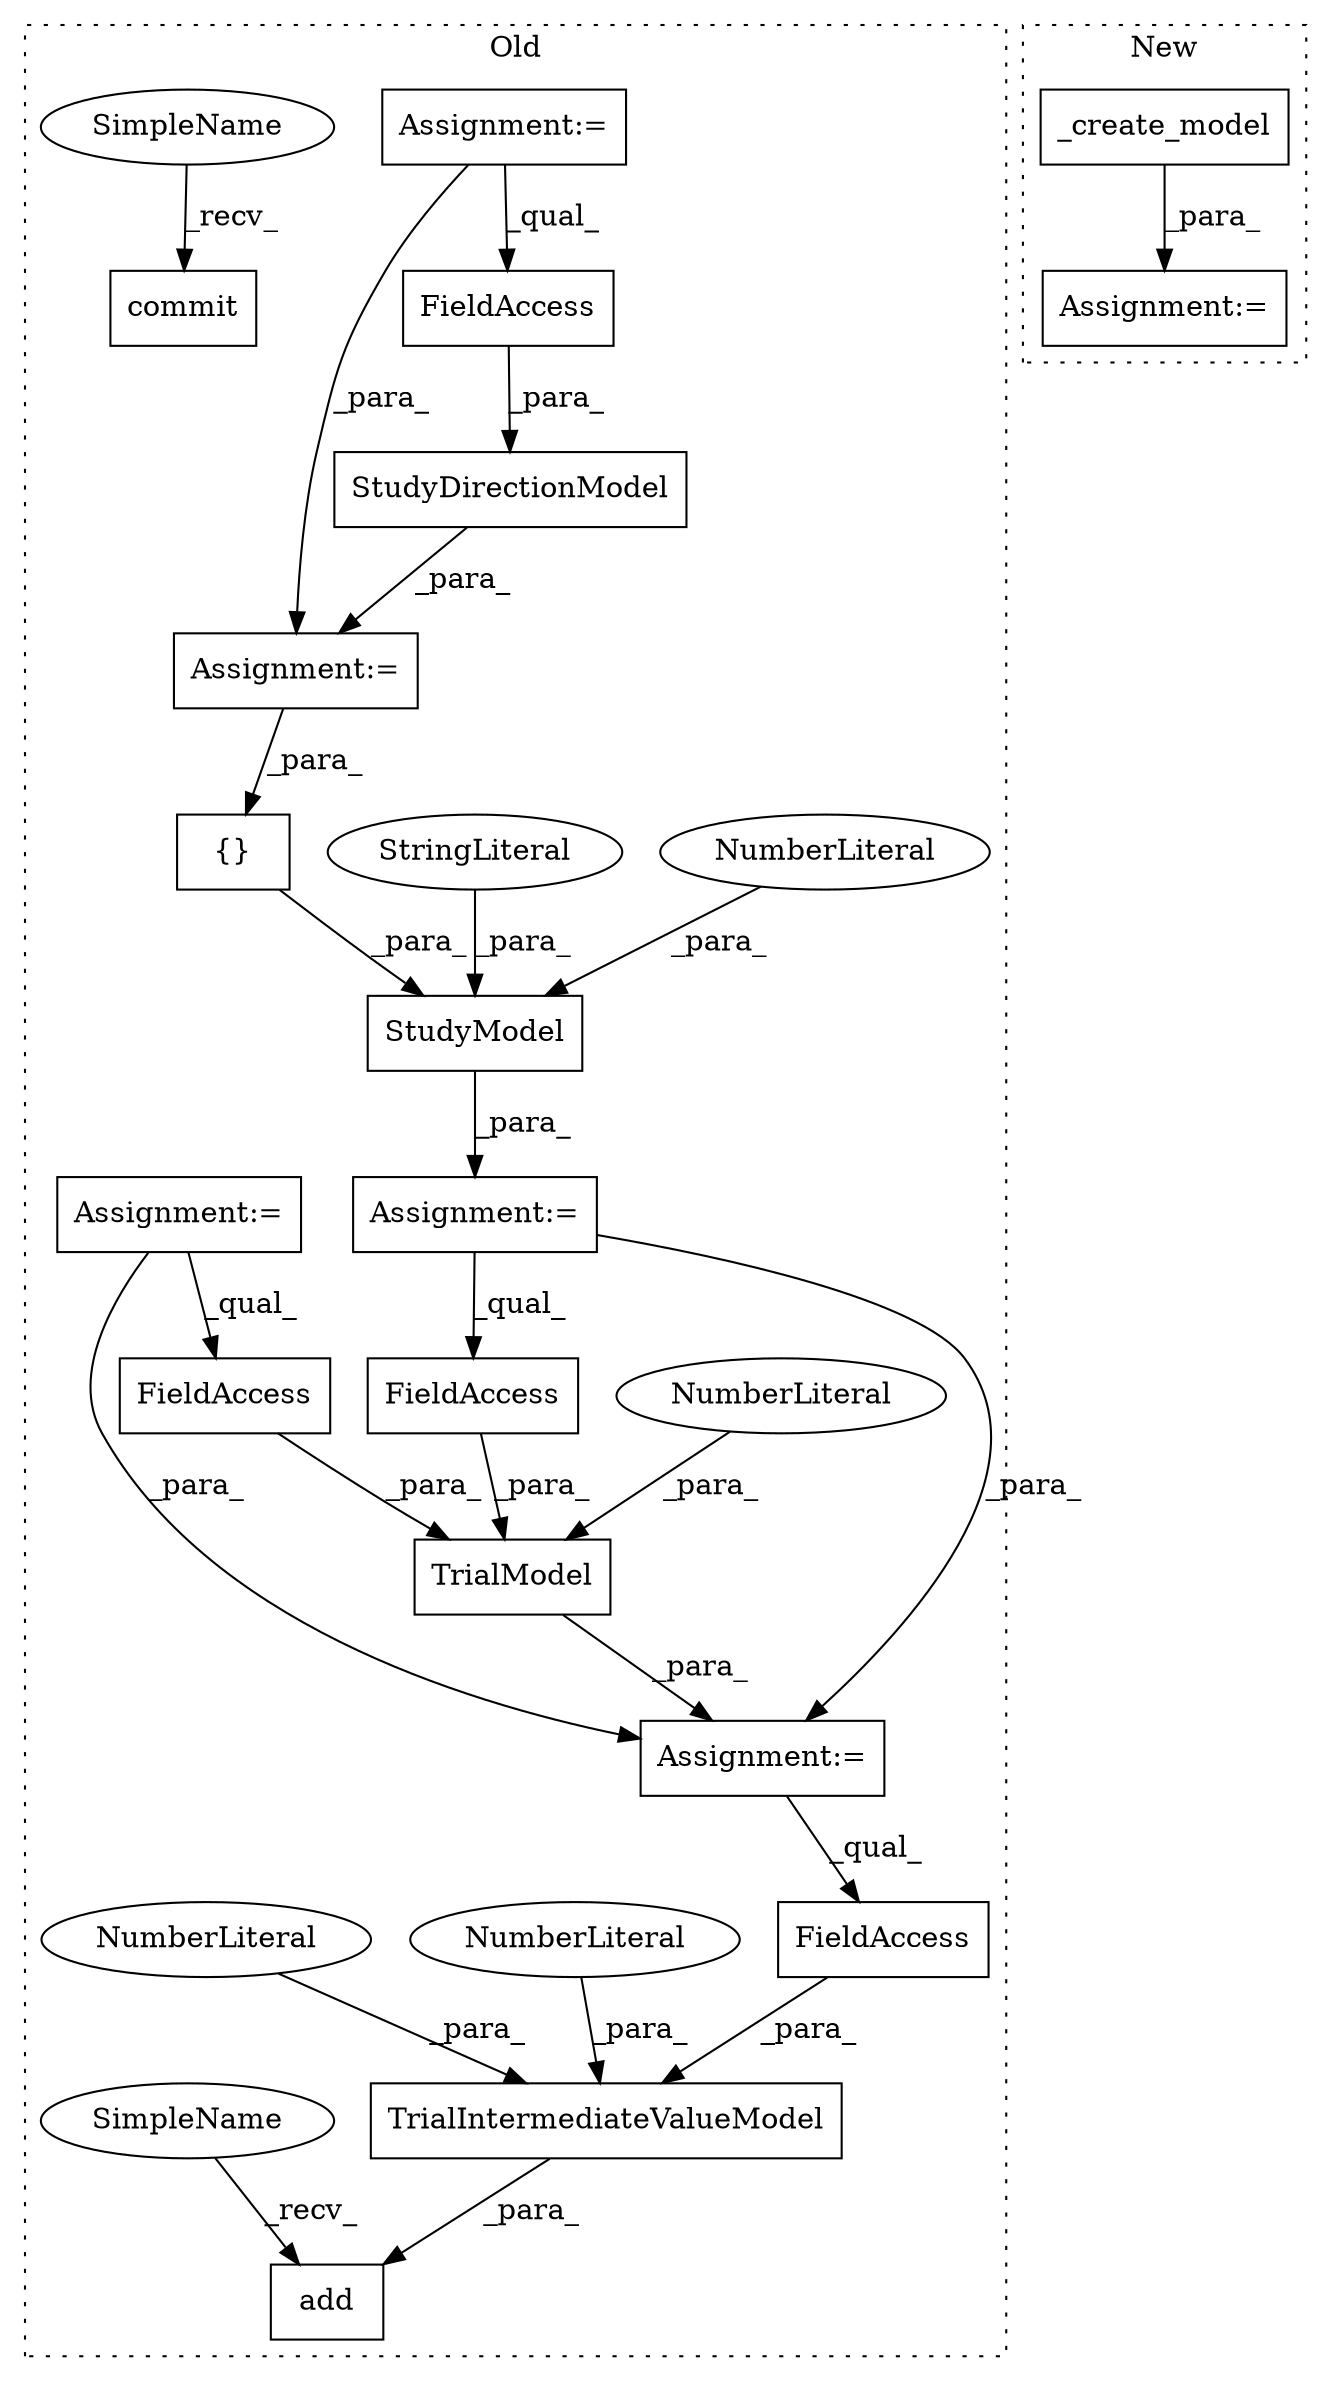 digraph G {
subgraph cluster0 {
1 [label="{}" a="4" s="27287,27297" l="1,1" shape="box"];
3 [label="Assignment:=" a="7" s="27251" l="1" shape="box"];
4 [label="add" a="32" s="27373,27425" l="4,1" shape="box"];
5 [label="StudyDirectionModel" a="32" s="27196,27239" l="20,1" shape="box"];
6 [label="StudyModel" a="32" s="27252,27298" l="11,1" shape="box"];
7 [label="NumberLiteral" a="34" s="27263" l="1" shape="ellipse"];
8 [label="FieldAccess" a="22" s="27405" l="14" shape="box"];
9 [label="StringLiteral" a="45" s="27265" l="12" shape="ellipse"];
10 [label="FieldAccess" a="22" s="27216" l="23" shape="box"];
11 [label="FieldAccess" a="22" s="27324" l="14" shape="box"];
12 [label="Assignment:=" a="7" s="26761" l="14" shape="box"];
14 [label="Assignment:=" a="7" s="27195" l="1" shape="box"];
15 [label="commit" a="32" s="27440" l="8" shape="box"];
16 [label="TrialModel" a="32" s="27311,27358" l="11,1" shape="box"];
17 [label="NumberLiteral" a="34" s="27322" l="1" shape="ellipse"];
18 [label="FieldAccess" a="22" s="27339" l="19" shape="box"];
19 [label="Assignment:=" a="7" s="26951" l="10" shape="box"];
20 [label="Assignment:=" a="7" s="27310" l="1" shape="box"];
21 [label="TrialIntermediateValueModel" a="32" s="27377,27424" l="28,1" shape="box"];
22 [label="NumberLiteral" a="34" s="27422" l="2" shape="ellipse"];
23 [label="NumberLiteral" a="34" s="27420" l="1" shape="ellipse"];
24 [label="SimpleName" a="42" s="27365" l="7" shape="ellipse"];
25 [label="SimpleName" a="42" s="27432" l="7" shape="ellipse"];
label = "Old";
style="dotted";
}
subgraph cluster1 {
2 [label="_create_model" a="32" s="26429,26450" l="14,1" shape="box"];
13 [label="Assignment:=" a="7" s="26395" l="2" shape="box"];
label = "New";
style="dotted";
}
1 -> 6 [label="_para_"];
2 -> 13 [label="_para_"];
3 -> 20 [label="_para_"];
3 -> 11 [label="_qual_"];
5 -> 14 [label="_para_"];
6 -> 3 [label="_para_"];
7 -> 6 [label="_para_"];
8 -> 21 [label="_para_"];
9 -> 6 [label="_para_"];
10 -> 5 [label="_para_"];
11 -> 16 [label="_para_"];
12 -> 14 [label="_para_"];
12 -> 10 [label="_qual_"];
14 -> 1 [label="_para_"];
16 -> 20 [label="_para_"];
17 -> 16 [label="_para_"];
18 -> 16 [label="_para_"];
19 -> 18 [label="_qual_"];
19 -> 20 [label="_para_"];
20 -> 8 [label="_qual_"];
21 -> 4 [label="_para_"];
22 -> 21 [label="_para_"];
23 -> 21 [label="_para_"];
24 -> 4 [label="_recv_"];
25 -> 15 [label="_recv_"];
}